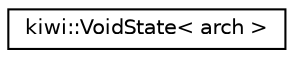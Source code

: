 digraph "Graphical Class Hierarchy"
{
 // LATEX_PDF_SIZE
  edge [fontname="Helvetica",fontsize="10",labelfontname="Helvetica",labelfontsize="10"];
  node [fontname="Helvetica",fontsize="10",shape=record];
  rankdir="LR";
  Node0 [label="kiwi::VoidState\< arch \>",height=0.2,width=0.4,color="black", fillcolor="white", style="filled",URL="$classkiwi_1_1VoidState.html",tooltip=" "];
}
